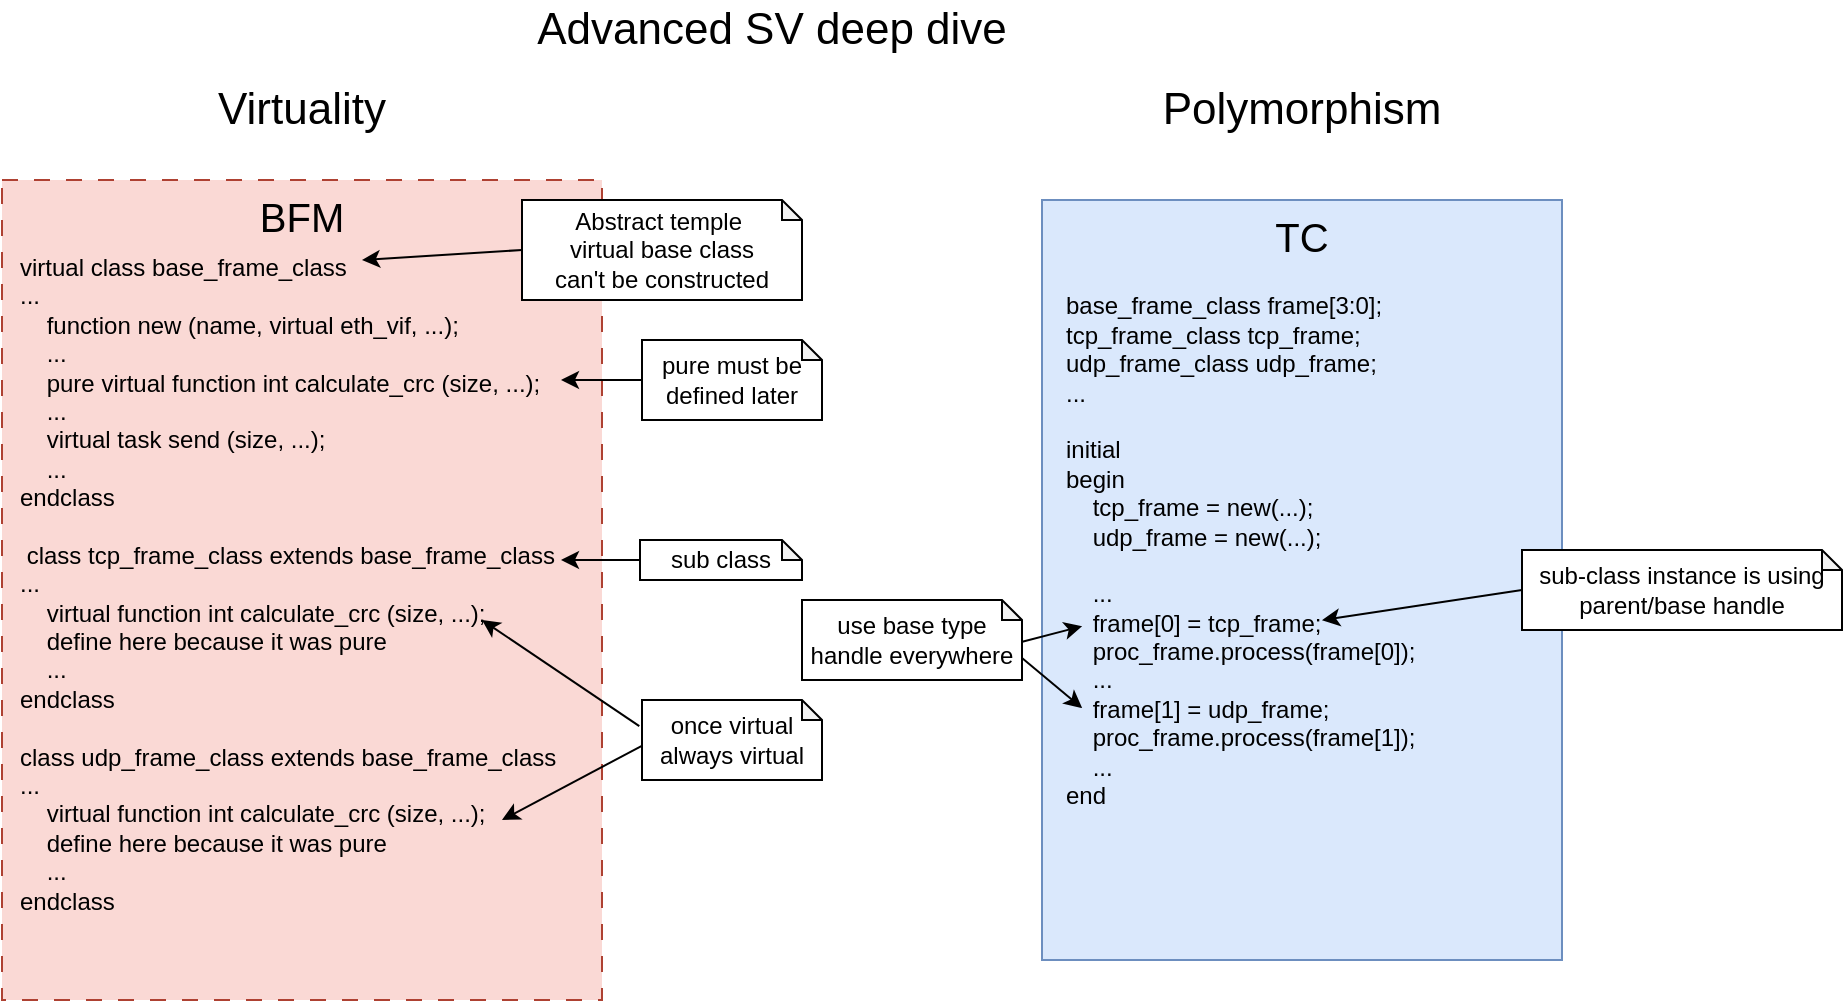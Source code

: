 <mxfile version="27.0.9">
  <diagram name="Page-1" id="INvGuKyZSB4JDWdQjlGP">
    <mxGraphModel dx="779" dy="729" grid="1" gridSize="10" guides="1" tooltips="1" connect="1" arrows="1" fold="1" page="1" pageScale="1" pageWidth="850" pageHeight="1100" math="0" shadow="0">
      <root>
        <mxCell id="0" />
        <mxCell id="1" parent="0" />
        <mxCell id="beKfshKWXfR_ayQnNfxA-18" value="TC" style="rounded=0;whiteSpace=wrap;html=1;fontSize=20;verticalAlign=top;align=center;fillColor=#dae8fc;strokeColor=#6c8ebf;" vertex="1" parent="1">
          <mxGeometry x="610" y="190" width="260" height="380" as="geometry" />
        </mxCell>
        <mxCell id="beKfshKWXfR_ayQnNfxA-2" value="BFM" style="rounded=0;whiteSpace=wrap;html=1;dashed=1;dashPattern=8 8;fillColor=#fad9d5;strokeColor=#ae4132;align=center;verticalAlign=top;fontSize=20;" vertex="1" parent="1">
          <mxGeometry x="90" y="180" width="300" height="410" as="geometry" />
        </mxCell>
        <mxCell id="beKfshKWXfR_ayQnNfxA-1" value="&lt;p style=&quot;margin: 0cm; font-family: Calibri, sans-serif;&quot; class=&quot;MsoNormal&quot;&gt;&lt;span style=&quot;&quot; lang=&quot;EN-US&quot;&gt;&lt;font&gt;virtual class base_frame_class&lt;/font&gt;&lt;/span&gt;&lt;/p&gt;&lt;p style=&quot;margin: 0cm; font-family: Calibri, sans-serif;&quot; class=&quot;MsoNormal&quot;&gt;&lt;span style=&quot;&quot; lang=&quot;EN-US&quot;&gt;&lt;font&gt;...&lt;/font&gt;&lt;/span&gt;&lt;/p&gt;&lt;p style=&quot;margin: 0cm; font-family: Calibri, sans-serif;&quot; class=&quot;MsoNormal&quot;&gt;&lt;span style=&quot;&quot; lang=&quot;EN-US&quot;&gt;&lt;font&gt;&amp;nbsp;&amp;nbsp;&amp;nbsp; function new (name, virtual eth_vif, ...);&lt;/font&gt;&lt;/span&gt;&lt;/p&gt;&lt;p style=&quot;margin: 0cm; font-family: Calibri, sans-serif;&quot; class=&quot;MsoNormal&quot;&gt;&lt;span style=&quot;&quot; lang=&quot;EN-US&quot;&gt;&lt;font&gt;&amp;nbsp;&amp;nbsp;&amp;nbsp; ...&lt;/font&gt;&lt;/span&gt;&lt;/p&gt;&lt;p style=&quot;margin: 0cm; font-family: Calibri, sans-serif;&quot; class=&quot;MsoNormal&quot;&gt;&lt;span style=&quot;&quot; lang=&quot;EN-US&quot;&gt;&lt;font&gt;&amp;nbsp;&amp;nbsp;&amp;nbsp; pure virtual function int calculate_crc (size, ...);&lt;/font&gt;&lt;/span&gt;&lt;/p&gt;&lt;p style=&quot;margin: 0cm; font-family: Calibri, sans-serif;&quot; class=&quot;MsoNormal&quot;&gt;&lt;span style=&quot;&quot; lang=&quot;EN-US&quot;&gt;&lt;font&gt;&amp;nbsp;&amp;nbsp;&amp;nbsp; ...&lt;/font&gt;&lt;/span&gt;&lt;/p&gt;&lt;p style=&quot;margin: 0cm; font-family: Calibri, sans-serif;&quot; class=&quot;MsoNormal&quot;&gt;&lt;span style=&quot;&quot; lang=&quot;EN-US&quot;&gt;&lt;font&gt;&amp;nbsp;&amp;nbsp;&amp;nbsp; virtual task send (size, ...);&lt;/font&gt;&lt;/span&gt;&lt;/p&gt;&lt;p style=&quot;margin: 0cm; font-family: Calibri, sans-serif;&quot; class=&quot;MsoNormal&quot;&gt;&lt;span style=&quot;&quot; lang=&quot;EN-US&quot;&gt;&lt;font&gt;&amp;nbsp;&amp;nbsp;&amp;nbsp; ...&lt;/font&gt;&lt;/span&gt;&lt;/p&gt;&lt;p style=&quot;margin: 0cm; font-family: Calibri, sans-serif;&quot; class=&quot;MsoNormal&quot;&gt;&lt;span style=&quot;&quot; lang=&quot;EN-US&quot;&gt;&lt;font&gt;endclass&lt;/font&gt;&lt;/span&gt;&lt;/p&gt;&lt;p style=&quot;margin: 0cm; font-family: Calibri, sans-serif;&quot; class=&quot;MsoNormal&quot;&gt;&lt;span style=&quot;&quot; lang=&quot;EN-US&quot;&gt;&lt;font&gt;&amp;nbsp;&lt;/font&gt;&lt;/span&gt;&lt;/p&gt;&lt;p style=&quot;margin: 0cm; font-family: Calibri, sans-serif;&quot; class=&quot;MsoNormal&quot;&gt;&lt;span style=&quot;&quot; lang=&quot;EN-US&quot;&gt;&lt;font&gt;&amp;nbsp;class tcp_frame_class extends base_frame_class&lt;/font&gt;&lt;/span&gt;&lt;/p&gt;&lt;p style=&quot;margin: 0cm; font-family: Calibri, sans-serif;&quot; class=&quot;MsoNormal&quot;&gt;&lt;span style=&quot;&quot; lang=&quot;EN-US&quot;&gt;&lt;font&gt;...&lt;/font&gt;&lt;/span&gt;&lt;/p&gt;&lt;p style=&quot;margin: 0cm; font-family: Calibri, sans-serif;&quot; class=&quot;MsoNormal&quot;&gt;&lt;span style=&quot;&quot; lang=&quot;EN-US&quot;&gt;&lt;font&gt;&amp;nbsp;&amp;nbsp;&amp;nbsp; virtual function int calculate_crc (size, ...);&lt;/font&gt;&lt;/span&gt;&lt;/p&gt;&lt;p style=&quot;margin: 0cm; font-family: Calibri, sans-serif;&quot; class=&quot;MsoNormal&quot;&gt;&lt;span style=&quot;&quot; lang=&quot;EN-US&quot;&gt;&lt;font&gt;&amp;nbsp;&amp;nbsp;&amp;nbsp; define here because it was pure&lt;/font&gt;&lt;/span&gt;&lt;/p&gt;&lt;p style=&quot;margin: 0cm; font-family: Calibri, sans-serif;&quot; class=&quot;MsoNormal&quot;&gt;&lt;span style=&quot;&quot; lang=&quot;EN-US&quot;&gt;&lt;font&gt;&amp;nbsp;&amp;nbsp;&amp;nbsp; ...&lt;/font&gt;&lt;/span&gt;&lt;/p&gt;&lt;p style=&quot;margin: 0cm; font-family: Calibri, sans-serif;&quot; class=&quot;MsoNormal&quot;&gt;&lt;span style=&quot;&quot; lang=&quot;EN-US&quot;&gt;&lt;font&gt;endclass&lt;/font&gt;&lt;/span&gt;&lt;/p&gt;&lt;p style=&quot;margin: 0cm; font-family: Calibri, sans-serif;&quot; class=&quot;MsoNormal&quot;&gt;&lt;span style=&quot;&quot; lang=&quot;EN-US&quot;&gt;&lt;font&gt;&amp;nbsp;&lt;/font&gt;&lt;/span&gt;&lt;/p&gt;&lt;p style=&quot;margin: 0cm; font-family: Calibri, sans-serif;&quot; class=&quot;MsoNormal&quot;&gt;&lt;span style=&quot;&quot; lang=&quot;EN-US&quot;&gt;&lt;font&gt;class udp_frame_class extends base_frame_class&lt;/font&gt;&lt;/span&gt;&lt;/p&gt;&lt;p style=&quot;margin: 0cm; font-family: Calibri, sans-serif;&quot; class=&quot;MsoNormal&quot;&gt;&lt;span style=&quot;&quot; lang=&quot;EN-US&quot;&gt;&lt;font&gt;...&lt;/font&gt;&lt;/span&gt;&lt;/p&gt;&lt;p style=&quot;margin: 0cm; font-family: Calibri, sans-serif;&quot; class=&quot;MsoNormal&quot;&gt;&lt;span style=&quot;&quot; lang=&quot;EN-US&quot;&gt;&lt;font&gt;&amp;nbsp;&amp;nbsp;&amp;nbsp; virtual function int calculate_crc (size, ...);&lt;/font&gt;&lt;/span&gt;&lt;/p&gt;&lt;p style=&quot;margin: 0cm; font-family: Calibri, sans-serif;&quot; class=&quot;MsoNormal&quot;&gt;&lt;span style=&quot;&quot; lang=&quot;EN-US&quot;&gt;&lt;font&gt;&amp;nbsp;&amp;nbsp;&amp;nbsp; define here because it was pure&lt;/font&gt;&lt;/span&gt;&lt;/p&gt;&lt;p style=&quot;margin: 0cm; font-family: Calibri, sans-serif;&quot; class=&quot;MsoNormal&quot;&gt;&lt;span style=&quot;&quot; lang=&quot;EN-US&quot;&gt;&lt;font&gt;&amp;nbsp;&amp;nbsp;&amp;nbsp; ...&lt;/font&gt;&lt;/span&gt;&lt;/p&gt;&lt;p style=&quot;margin: 0cm; font-family: Calibri, sans-serif;&quot; class=&quot;MsoNormal&quot;&gt;&lt;span style=&quot;&quot; lang=&quot;EN-US&quot;&gt;&lt;font&gt;endclass&lt;/font&gt;&lt;/span&gt;&lt;/p&gt;&lt;p style=&quot;margin: 0cm; font-family: Calibri, sans-serif;&quot; class=&quot;MsoNormal&quot;&gt;&lt;span style=&quot;&quot; lang=&quot;EN-US&quot;&gt;&lt;font&gt;&amp;nbsp;&lt;/font&gt;&lt;/span&gt;&lt;/p&gt;" style="text;html=1;align=left;verticalAlign=top;whiteSpace=wrap;rounded=0;" vertex="1" parent="1">
          <mxGeometry x="97" y="210" width="272.5" height="370" as="geometry" />
        </mxCell>
        <mxCell id="beKfshKWXfR_ayQnNfxA-3" value="Abstract temple&amp;nbsp;&lt;div&gt;virtual base class&lt;div&gt;can&#39;t be constructed&lt;/div&gt;&lt;/div&gt;" style="shape=note;whiteSpace=wrap;html=1;backgroundOutline=1;darkOpacity=0.05;size=10;" vertex="1" parent="1">
          <mxGeometry x="350" y="190" width="140" height="50" as="geometry" />
        </mxCell>
        <mxCell id="beKfshKWXfR_ayQnNfxA-4" value="" style="endArrow=classic;html=1;rounded=0;exitX=0;exitY=0.5;exitDx=0;exitDy=0;exitPerimeter=0;" edge="1" parent="1" source="beKfshKWXfR_ayQnNfxA-3">
          <mxGeometry width="50" height="50" relative="1" as="geometry">
            <mxPoint x="330" y="190" as="sourcePoint" />
            <mxPoint x="270" y="220" as="targetPoint" />
          </mxGeometry>
        </mxCell>
        <mxCell id="beKfshKWXfR_ayQnNfxA-5" value="pure must be defined later" style="shape=note;whiteSpace=wrap;html=1;backgroundOutline=1;darkOpacity=0.05;size=10;" vertex="1" parent="1">
          <mxGeometry x="410" y="260" width="90" height="40" as="geometry" />
        </mxCell>
        <mxCell id="beKfshKWXfR_ayQnNfxA-6" value="" style="endArrow=classic;html=1;rounded=0;entryX=0.478;entryY=0.118;entryDx=0;entryDy=0;entryPerimeter=0;exitX=0;exitY=0.5;exitDx=0;exitDy=0;exitPerimeter=0;" edge="1" parent="1" source="beKfshKWXfR_ayQnNfxA-5">
          <mxGeometry width="50" height="50" relative="1" as="geometry">
            <mxPoint x="420" y="280" as="sourcePoint" />
            <mxPoint x="369.5" y="280" as="targetPoint" />
          </mxGeometry>
        </mxCell>
        <mxCell id="beKfshKWXfR_ayQnNfxA-7" value="sub class" style="shape=note;whiteSpace=wrap;html=1;backgroundOutline=1;darkOpacity=0.05;size=10;" vertex="1" parent="1">
          <mxGeometry x="409" y="360" width="81" height="20" as="geometry" />
        </mxCell>
        <mxCell id="beKfshKWXfR_ayQnNfxA-8" value="" style="endArrow=classic;html=1;rounded=0;entryX=0.478;entryY=0.118;entryDx=0;entryDy=0;entryPerimeter=0;exitX=0;exitY=0.5;exitDx=0;exitDy=0;exitPerimeter=0;" edge="1" parent="1" source="beKfshKWXfR_ayQnNfxA-7">
          <mxGeometry width="50" height="50" relative="1" as="geometry">
            <mxPoint x="420" y="360" as="sourcePoint" />
            <mxPoint x="369.5" y="370" as="targetPoint" />
          </mxGeometry>
        </mxCell>
        <mxCell id="beKfshKWXfR_ayQnNfxA-9" value="once virtual&lt;div&gt;always virtual&lt;/div&gt;" style="shape=note;whiteSpace=wrap;html=1;backgroundOutline=1;darkOpacity=0.05;size=10;" vertex="1" parent="1">
          <mxGeometry x="410" y="440" width="90" height="40" as="geometry" />
        </mxCell>
        <mxCell id="beKfshKWXfR_ayQnNfxA-10" value="" style="endArrow=classic;html=1;rounded=0;entryX=0.478;entryY=0.118;entryDx=0;entryDy=0;entryPerimeter=0;exitX=-0.001;exitY=0.573;exitDx=0;exitDy=0;exitPerimeter=0;" edge="1" parent="1" source="beKfshKWXfR_ayQnNfxA-9">
          <mxGeometry width="50" height="50" relative="1" as="geometry">
            <mxPoint x="400" y="463" as="sourcePoint" />
            <mxPoint x="340" y="500" as="targetPoint" />
          </mxGeometry>
        </mxCell>
        <mxCell id="beKfshKWXfR_ayQnNfxA-11" value="" style="endArrow=classic;html=1;rounded=0;entryX=0.478;entryY=0.118;entryDx=0;entryDy=0;entryPerimeter=0;exitX=-0.015;exitY=0.327;exitDx=0;exitDy=0;exitPerimeter=0;" edge="1" parent="1" source="beKfshKWXfR_ayQnNfxA-9">
          <mxGeometry width="50" height="50" relative="1" as="geometry">
            <mxPoint x="390" y="360" as="sourcePoint" />
            <mxPoint x="330" y="400" as="targetPoint" />
          </mxGeometry>
        </mxCell>
        <mxCell id="beKfshKWXfR_ayQnNfxA-13" value="Virtuality" style="text;html=1;align=center;verticalAlign=middle;whiteSpace=wrap;rounded=0;fontSize=22;" vertex="1" parent="1">
          <mxGeometry x="190" y="130" width="100" height="30" as="geometry" />
        </mxCell>
        <mxCell id="beKfshKWXfR_ayQnNfxA-15" value="&lt;p style=&quot;margin: 0cm; font-family: Calibri, sans-serif;&quot; class=&quot;MsoNormal&quot;&gt;&lt;span style=&quot;&quot; lang=&quot;EN-US&quot;&gt;&lt;font&gt;&amp;nbsp;&lt;/font&gt;&lt;/span&gt;&lt;/p&gt;&lt;p style=&quot;margin: 0cm; font-family: Calibri, sans-serif;&quot; class=&quot;MsoNormal&quot;&gt;&lt;span style=&quot;&quot; lang=&quot;EN-US&quot;&gt;&lt;font&gt;base_frame_class frame[3:0];&lt;/font&gt;&lt;/span&gt;&lt;/p&gt;&lt;p style=&quot;margin: 0cm; font-family: Calibri, sans-serif;&quot; class=&quot;MsoNormal&quot;&gt;&lt;span style=&quot;&quot; lang=&quot;EN-US&quot;&gt;&lt;font&gt;tcp_frame_class tcp_frame;&lt;/font&gt;&lt;/span&gt;&lt;/p&gt;&lt;p style=&quot;margin: 0cm; font-family: Calibri, sans-serif;&quot; class=&quot;MsoNormal&quot;&gt;&lt;span style=&quot;&quot; lang=&quot;EN-US&quot;&gt;&lt;font&gt;udp_frame_class udp_frame;&lt;/font&gt;&lt;/span&gt;&lt;/p&gt;&lt;p style=&quot;margin: 0cm; font-family: Calibri, sans-serif;&quot; class=&quot;MsoNormal&quot;&gt;&lt;span style=&quot;&quot; lang=&quot;EN-US&quot;&gt;&lt;font&gt;...&lt;/font&gt;&lt;/span&gt;&lt;/p&gt;&lt;p style=&quot;margin: 0cm; font-family: Calibri, sans-serif;&quot; class=&quot;MsoNormal&quot;&gt;&lt;span style=&quot;&quot; lang=&quot;EN-US&quot;&gt;&lt;font&gt;&amp;nbsp;&lt;/font&gt;&lt;/span&gt;&lt;/p&gt;&lt;p style=&quot;margin: 0cm; font-family: Calibri, sans-serif;&quot; class=&quot;MsoNormal&quot;&gt;&lt;span style=&quot;&quot; lang=&quot;EN-US&quot;&gt;&lt;font&gt;initial&lt;/font&gt;&lt;/span&gt;&lt;/p&gt;&lt;p style=&quot;margin: 0cm; font-family: Calibri, sans-serif;&quot; class=&quot;MsoNormal&quot;&gt;&lt;span style=&quot;&quot; lang=&quot;EN-US&quot;&gt;&lt;font&gt;begin&lt;/font&gt;&lt;/span&gt;&lt;/p&gt;&lt;p style=&quot;margin: 0cm; font-family: Calibri, sans-serif;&quot; class=&quot;MsoNormal&quot;&gt;&lt;span style=&quot;&quot; lang=&quot;EN-US&quot;&gt;&lt;font&gt;&amp;nbsp;&amp;nbsp;&amp;nbsp; tcp_frame = new(...);&lt;/font&gt;&lt;/span&gt;&lt;/p&gt;&lt;p style=&quot;margin: 0cm; font-family: Calibri, sans-serif;&quot; class=&quot;MsoNormal&quot;&gt;&lt;span style=&quot;&quot; lang=&quot;EN-US&quot;&gt;&lt;font&gt;&amp;nbsp;&amp;nbsp;&amp;nbsp; udp_frame = new(...);&lt;/font&gt;&lt;/span&gt;&lt;/p&gt;&lt;p style=&quot;margin: 0cm; font-family: Calibri, sans-serif;&quot; class=&quot;MsoNormal&quot;&gt;&lt;span style=&quot;&quot; lang=&quot;EN-US&quot;&gt;&lt;font&gt;&amp;nbsp;&lt;/font&gt;&lt;/span&gt;&lt;/p&gt;&lt;p style=&quot;margin: 0cm; font-family: Calibri, sans-serif;&quot; class=&quot;MsoNormal&quot;&gt;&lt;span style=&quot;&quot; lang=&quot;EN-US&quot;&gt;&lt;font&gt;&amp;nbsp;&amp;nbsp;&amp;nbsp; ...&lt;/font&gt;&lt;/span&gt;&lt;/p&gt;&lt;p style=&quot;margin: 0cm; font-family: Calibri, sans-serif;&quot; class=&quot;MsoNormal&quot;&gt;&lt;span style=&quot;&quot; lang=&quot;EN-US&quot;&gt;&lt;font&gt;&amp;nbsp;&amp;nbsp;&amp;nbsp; frame[0] = tcp_frame;&lt;/font&gt;&lt;/span&gt;&lt;/p&gt;&lt;p style=&quot;margin: 0cm; font-family: Calibri, sans-serif;&quot; class=&quot;MsoNormal&quot;&gt;&lt;span style=&quot;&quot; lang=&quot;EN-US&quot;&gt;&lt;font&gt;&amp;nbsp;&amp;nbsp;&amp;nbsp; proc_frame.process(frame[0]);&lt;/font&gt;&lt;/span&gt;&lt;/p&gt;&lt;p style=&quot;margin: 0cm; font-family: Calibri, sans-serif;&quot; class=&quot;MsoNormal&quot;&gt;&lt;span style=&quot;&quot; lang=&quot;EN-US&quot;&gt;&lt;font&gt;&amp;nbsp;&amp;nbsp;&amp;nbsp; ...&lt;/font&gt;&lt;/span&gt;&lt;/p&gt;&lt;p style=&quot;margin: 0cm; font-family: Calibri, sans-serif;&quot; class=&quot;MsoNormal&quot;&gt;&lt;span style=&quot;&quot; lang=&quot;EN-US&quot;&gt;&lt;font&gt;&amp;nbsp;&amp;nbsp;&amp;nbsp; frame[1] = udp_frame;&lt;/font&gt;&lt;/span&gt;&lt;/p&gt;&lt;p style=&quot;margin: 0cm; font-family: Calibri, sans-serif;&quot; class=&quot;MsoNormal&quot;&gt;&lt;span style=&quot;&quot; lang=&quot;EN-US&quot;&gt;&lt;font&gt;&amp;nbsp;&amp;nbsp;&amp;nbsp; proc_frame.process(frame[1]);&lt;/font&gt;&lt;/span&gt;&lt;/p&gt;&lt;p style=&quot;margin: 0cm; font-family: Calibri, sans-serif;&quot; class=&quot;MsoNormal&quot;&gt;&lt;span style=&quot;&quot; lang=&quot;EN-US&quot;&gt;&lt;font&gt;&amp;nbsp;&amp;nbsp;&amp;nbsp; ...&lt;/font&gt;&lt;/span&gt;&lt;/p&gt;&lt;p style=&quot;margin: 0cm; font-family: Calibri, sans-serif;&quot; class=&quot;MsoNormal&quot;&gt;&lt;span style=&quot;&quot; lang=&quot;EN-US&quot;&gt;&lt;font&gt;end&lt;/font&gt;&lt;/span&gt;&lt;/p&gt;&lt;p style=&quot;margin: 0cm; font-family: Calibri, sans-serif;&quot; class=&quot;MsoNormal&quot;&gt;&lt;span style=&quot;&quot; lang=&quot;EN-US&quot;&gt;&lt;font&gt;&amp;nbsp;&lt;/font&gt;&lt;/span&gt;&lt;/p&gt;" style="text;html=1;align=left;verticalAlign=top;whiteSpace=wrap;rounded=0;" vertex="1" parent="1">
          <mxGeometry x="620" y="215" width="210" height="310" as="geometry" />
        </mxCell>
        <mxCell id="beKfshKWXfR_ayQnNfxA-16" value="sub-class instance is using parent/base handle" style="shape=note;whiteSpace=wrap;html=1;backgroundOutline=1;darkOpacity=0.05;size=10;" vertex="1" parent="1">
          <mxGeometry x="850" y="365" width="160" height="40" as="geometry" />
        </mxCell>
        <mxCell id="beKfshKWXfR_ayQnNfxA-17" value="" style="endArrow=classic;html=1;rounded=0;exitX=0;exitY=0.5;exitDx=0;exitDy=0;exitPerimeter=0;entryX=0.619;entryY=0.597;entryDx=0;entryDy=0;entryPerimeter=0;" edge="1" parent="1" source="beKfshKWXfR_ayQnNfxA-16" target="beKfshKWXfR_ayQnNfxA-15">
          <mxGeometry width="50" height="50" relative="1" as="geometry">
            <mxPoint x="860" y="190" as="sourcePoint" />
            <mxPoint x="800" y="220" as="targetPoint" />
          </mxGeometry>
        </mxCell>
        <mxCell id="beKfshKWXfR_ayQnNfxA-19" value="use base type handle everywhere" style="shape=note;whiteSpace=wrap;html=1;backgroundOutline=1;darkOpacity=0.05;size=10;" vertex="1" parent="1">
          <mxGeometry x="490" y="390" width="110" height="40" as="geometry" />
        </mxCell>
        <mxCell id="beKfshKWXfR_ayQnNfxA-20" value="" style="endArrow=classic;html=1;rounded=0;exitX=0.997;exitY=0.451;exitDx=0;exitDy=0;exitPerimeter=0;entryX=0.048;entryY=0.597;entryDx=0;entryDy=0;entryPerimeter=0;" edge="1" parent="1">
          <mxGeometry width="50" height="50" relative="1" as="geometry">
            <mxPoint x="599.67" y="411.04" as="sourcePoint" />
            <mxPoint x="630.08" y="403.07" as="targetPoint" />
          </mxGeometry>
        </mxCell>
        <mxCell id="beKfshKWXfR_ayQnNfxA-21" value="" style="endArrow=classic;html=1;rounded=0;entryX=0.048;entryY=0.726;entryDx=0;entryDy=0;entryPerimeter=0;exitX=0;exitY=0;exitDx=110;exitDy=25;exitPerimeter=0;" edge="1" parent="1">
          <mxGeometry width="50" height="50" relative="1" as="geometry">
            <mxPoint x="600" y="419" as="sourcePoint" />
            <mxPoint x="630.08" y="444.06" as="targetPoint" />
          </mxGeometry>
        </mxCell>
        <mxCell id="beKfshKWXfR_ayQnNfxA-22" value="Polymorphism" style="text;html=1;align=center;verticalAlign=middle;whiteSpace=wrap;rounded=0;fontSize=22;" vertex="1" parent="1">
          <mxGeometry x="660" y="130" width="160" height="30" as="geometry" />
        </mxCell>
        <mxCell id="beKfshKWXfR_ayQnNfxA-23" value="Advanced SV deep dive" style="text;html=1;align=center;verticalAlign=middle;whiteSpace=wrap;rounded=0;fontSize=22;" vertex="1" parent="1">
          <mxGeometry x="350" y="90" width="250" height="30" as="geometry" />
        </mxCell>
      </root>
    </mxGraphModel>
  </diagram>
</mxfile>
